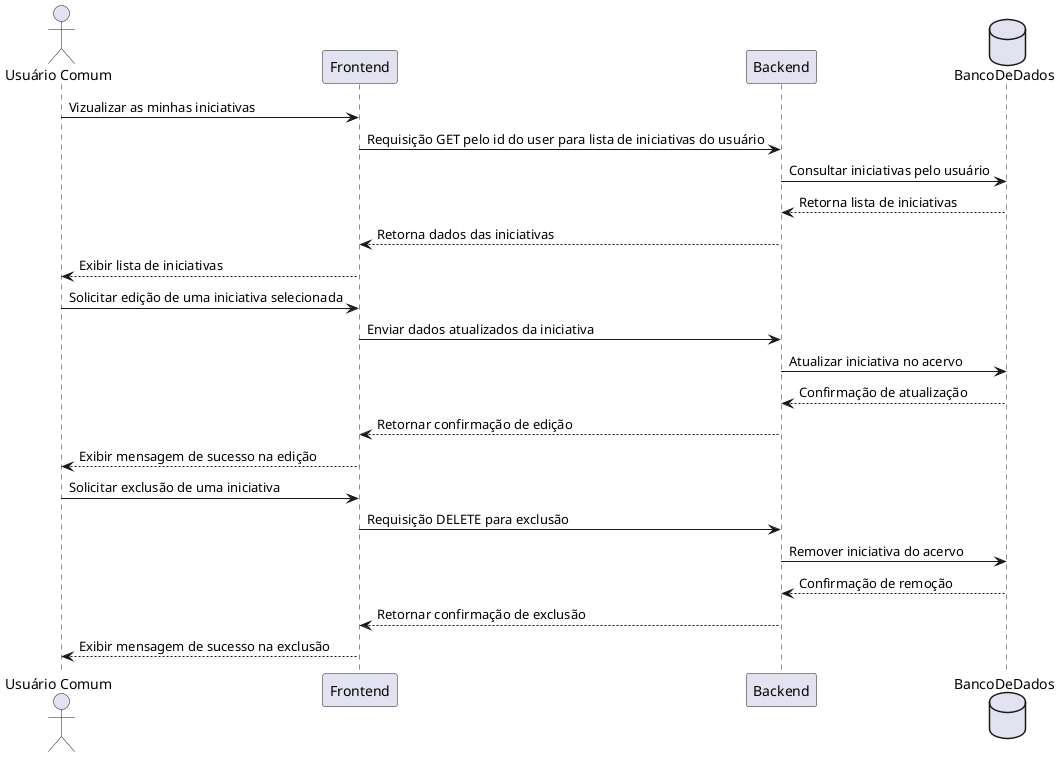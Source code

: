 @startuml

actor "Usuário Comum" as Usuario
participant Frontend
participant Backend
database BancoDeDados

Usuario -> Frontend :  Vizualizar as minhas iniciativas
Frontend -> Backend : Requisição GET pelo id do user para lista de iniciativas do usuário
Backend -> BancoDeDados : Consultar iniciativas pelo usuário
BancoDeDados --> Backend : Retorna lista de iniciativas
Backend --> Frontend : Retorna dados das iniciativas
Frontend --> Usuario : Exibir lista de iniciativas

Usuario -> Frontend : Solicitar edição de uma iniciativa selecionada
Frontend -> Backend : Enviar dados atualizados da iniciativa
Backend -> BancoDeDados : Atualizar iniciativa no acervo
BancoDeDados --> Backend : Confirmação de atualização
Backend --> Frontend : Retornar confirmação de edição
Frontend --> Usuario : Exibir mensagem de sucesso na edição

Usuario -> Frontend : Solicitar exclusão de uma iniciativa
Frontend -> Backend : Requisição DELETE para exclusão
Backend -> BancoDeDados : Remover iniciativa do acervo
BancoDeDados --> Backend : Confirmação de remoção
Backend --> Frontend : Retornar confirmação de exclusão
Frontend --> Usuario : Exibir mensagem de sucesso na exclusão

@enduml
